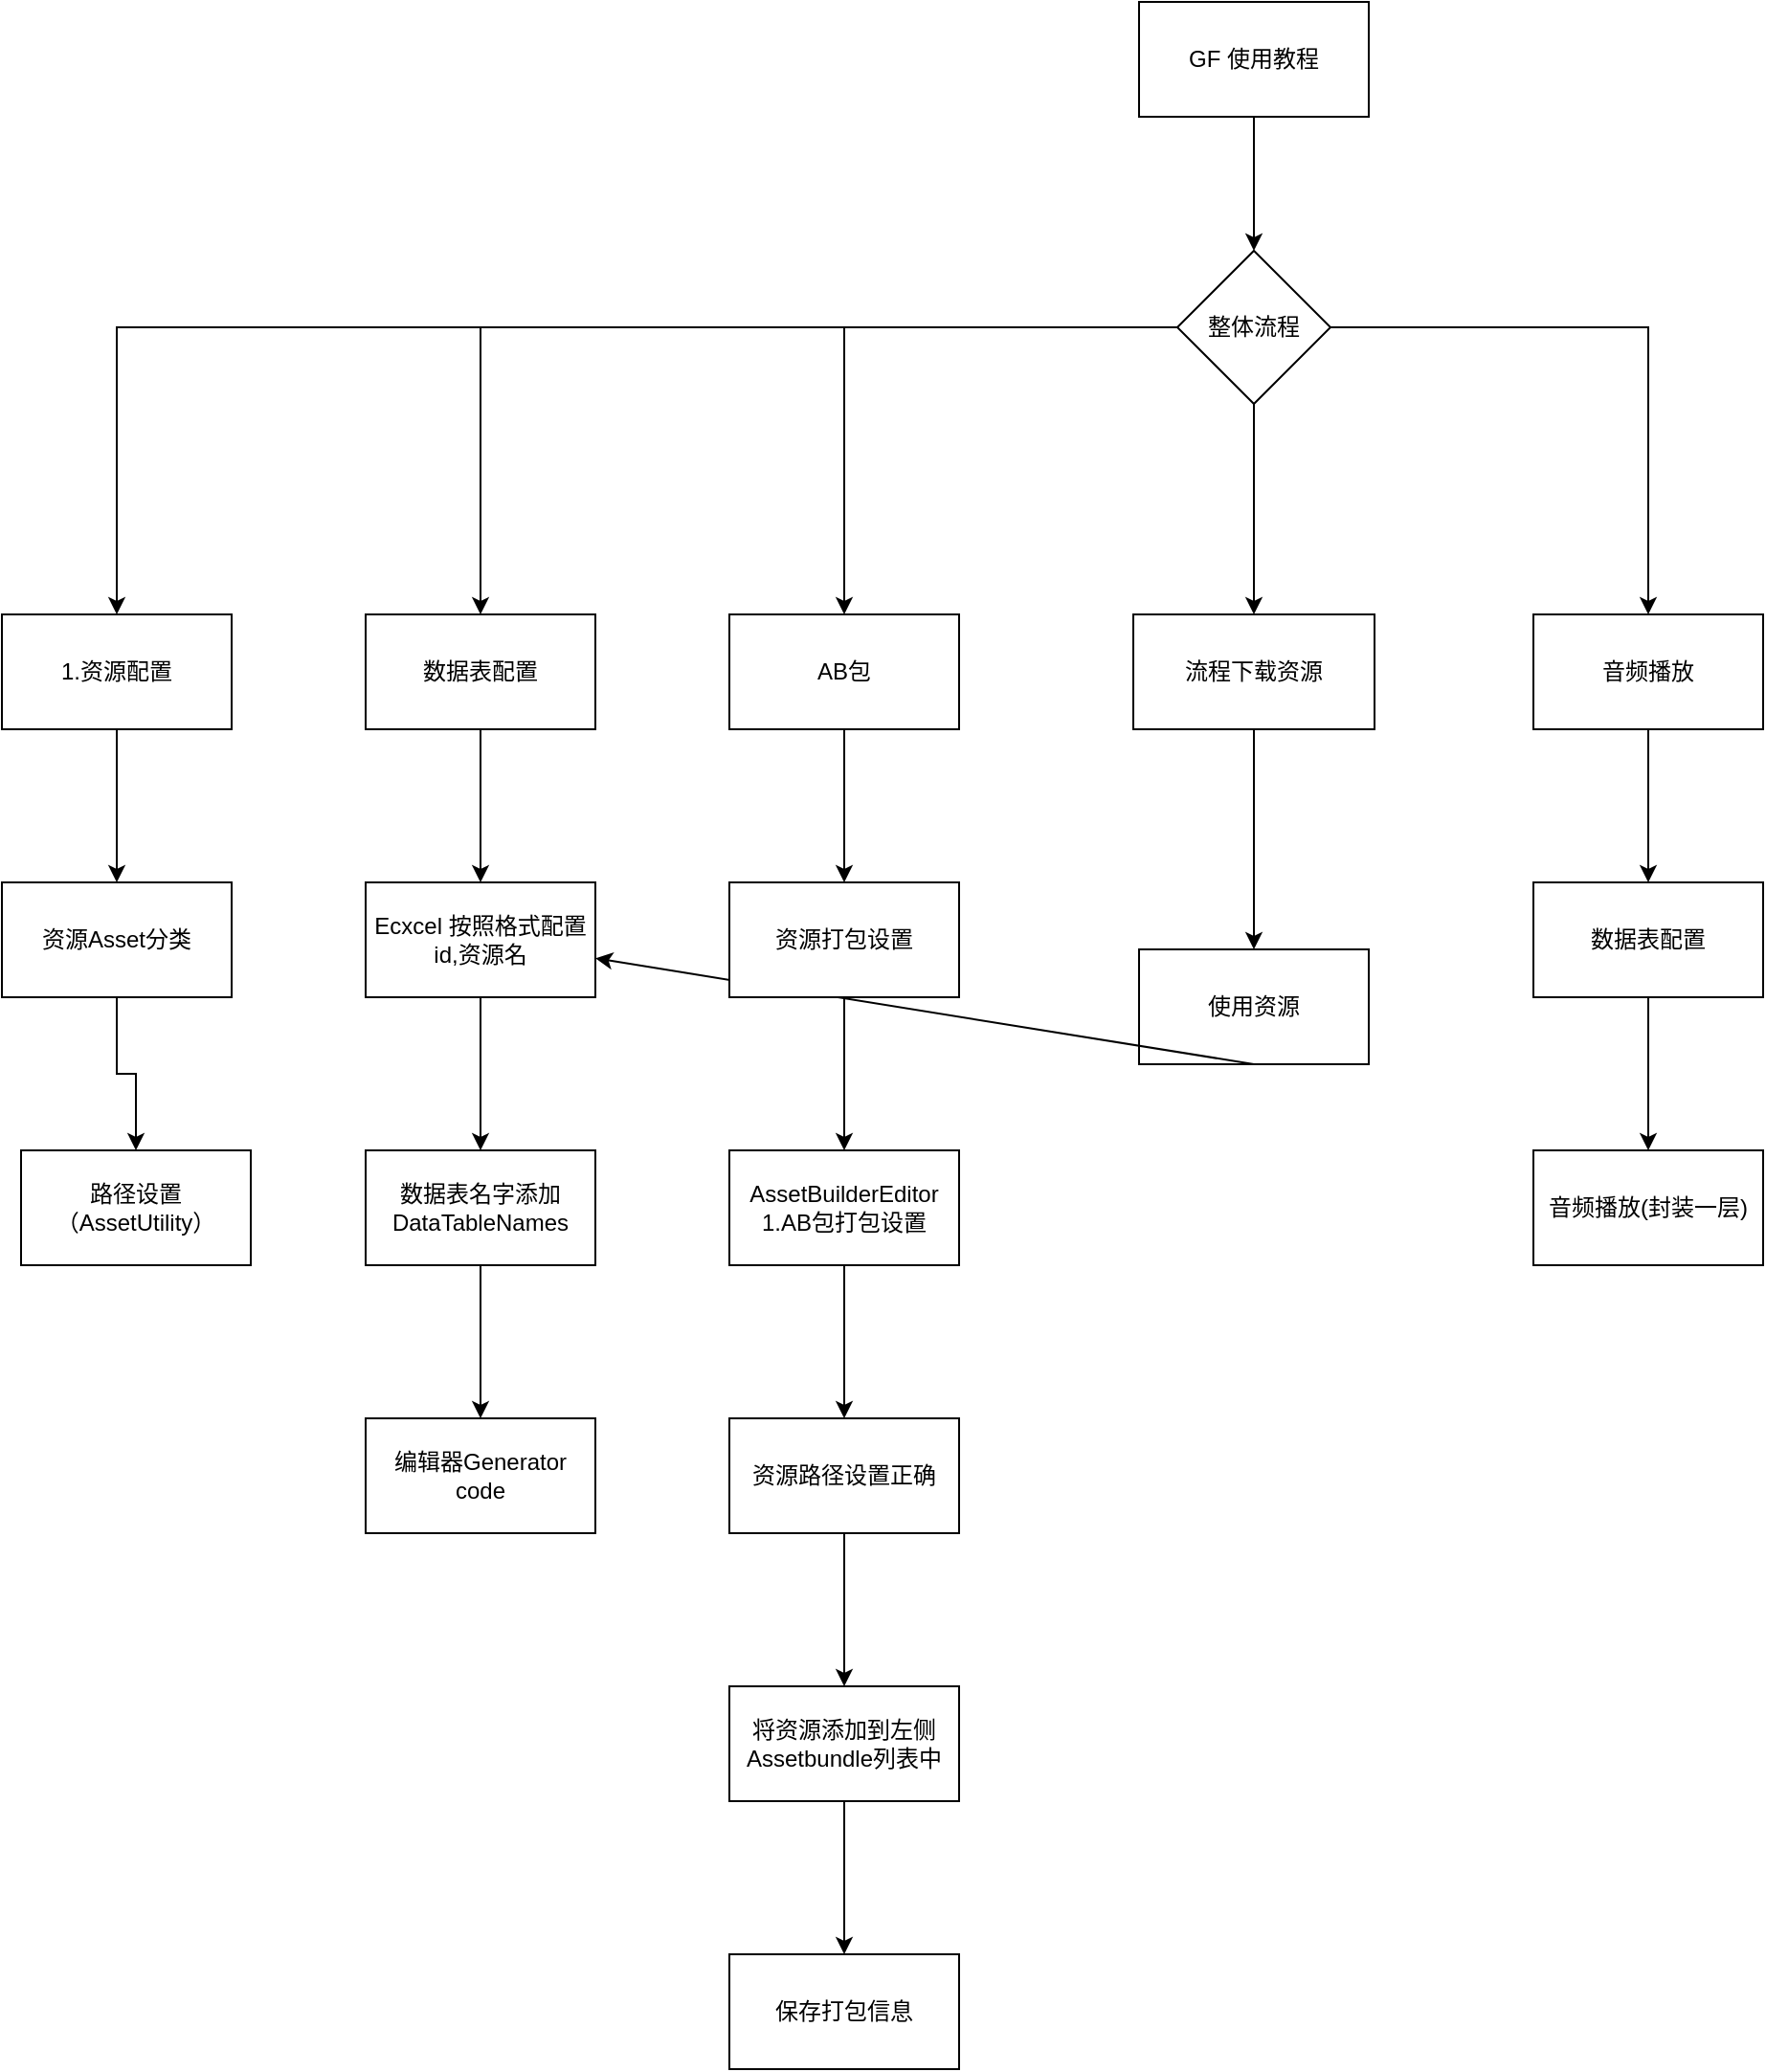 <mxfile version="17.4.6" type="github">
  <diagram id="HpOSS6kOypSDirpP8hp-" name="Page-1">
    <mxGraphModel dx="2249" dy="794" grid="1" gridSize="10" guides="1" tooltips="1" connect="1" arrows="1" fold="1" page="1" pageScale="1" pageWidth="827" pageHeight="1169" math="0" shadow="0">
      <root>
        <mxCell id="0" />
        <mxCell id="1" parent="0" />
        <mxCell id="rVM8KvHl8B6dSEVdVxGW-6" value="" style="edgeStyle=orthogonalEdgeStyle;rounded=0;orthogonalLoop=1;jettySize=auto;html=1;fontColor=#2BFF00;" parent="1" source="up5BptlEYTzPWFOoVqqi-2" target="rVM8KvHl8B6dSEVdVxGW-5" edge="1">
          <mxGeometry relative="1" as="geometry" />
        </mxCell>
        <mxCell id="up5BptlEYTzPWFOoVqqi-2" value="GF 使用教程" style="whiteSpace=wrap;html=1;" parent="1" vertex="1">
          <mxGeometry x="354" y="60" width="120" height="60" as="geometry" />
        </mxCell>
        <mxCell id="rVM8KvHl8B6dSEVdVxGW-8" value="" style="edgeStyle=orthogonalEdgeStyle;rounded=0;orthogonalLoop=1;jettySize=auto;html=1;fontColor=#2BFF00;" parent="1" source="rVM8KvHl8B6dSEVdVxGW-5" target="rVM8KvHl8B6dSEVdVxGW-7" edge="1">
          <mxGeometry relative="1" as="geometry" />
        </mxCell>
        <mxCell id="rVM8KvHl8B6dSEVdVxGW-10" value="" style="edgeStyle=orthogonalEdgeStyle;rounded=0;orthogonalLoop=1;jettySize=auto;html=1;fontColor=#2BFF00;" parent="1" source="rVM8KvHl8B6dSEVdVxGW-5" target="rVM8KvHl8B6dSEVdVxGW-9" edge="1">
          <mxGeometry relative="1" as="geometry" />
        </mxCell>
        <mxCell id="rVM8KvHl8B6dSEVdVxGW-12" value="" style="edgeStyle=orthogonalEdgeStyle;rounded=0;orthogonalLoop=1;jettySize=auto;html=1;fontColor=#2BFF00;" parent="1" source="rVM8KvHl8B6dSEVdVxGW-5" target="rVM8KvHl8B6dSEVdVxGW-11" edge="1">
          <mxGeometry relative="1" as="geometry" />
        </mxCell>
        <mxCell id="rVM8KvHl8B6dSEVdVxGW-20" value="" style="edgeStyle=orthogonalEdgeStyle;rounded=0;orthogonalLoop=1;jettySize=auto;html=1;fontColor=#2BFF00;" parent="1" source="rVM8KvHl8B6dSEVdVxGW-5" target="rVM8KvHl8B6dSEVdVxGW-19" edge="1">
          <mxGeometry relative="1" as="geometry" />
        </mxCell>
        <mxCell id="rVM8KvHl8B6dSEVdVxGW-24" value="" style="edgeStyle=orthogonalEdgeStyle;rounded=0;orthogonalLoop=1;jettySize=auto;html=1;fontColor=#2BFF00;" parent="1" source="rVM8KvHl8B6dSEVdVxGW-5" target="rVM8KvHl8B6dSEVdVxGW-23" edge="1">
          <mxGeometry relative="1" as="geometry" />
        </mxCell>
        <mxCell id="rVM8KvHl8B6dSEVdVxGW-5" value="整体流程&lt;br&gt;" style="rhombus;whiteSpace=wrap;html=1;" parent="1" vertex="1">
          <mxGeometry x="374" y="190" width="80" height="80" as="geometry" />
        </mxCell>
        <mxCell id="rVM8KvHl8B6dSEVdVxGW-14" value="" style="edgeStyle=orthogonalEdgeStyle;rounded=0;orthogonalLoop=1;jettySize=auto;html=1;fontColor=#2BFF00;" parent="1" source="rVM8KvHl8B6dSEVdVxGW-7" target="rVM8KvHl8B6dSEVdVxGW-13" edge="1">
          <mxGeometry relative="1" as="geometry" />
        </mxCell>
        <mxCell id="rVM8KvHl8B6dSEVdVxGW-7" value="1.资源配置" style="whiteSpace=wrap;html=1;" parent="1" vertex="1">
          <mxGeometry x="-240" y="380" width="120" height="60" as="geometry" />
        </mxCell>
        <mxCell id="rVM8KvHl8B6dSEVdVxGW-18" value="" style="edgeStyle=orthogonalEdgeStyle;rounded=0;orthogonalLoop=1;jettySize=auto;html=1;fontColor=#2BFF00;" parent="1" source="rVM8KvHl8B6dSEVdVxGW-9" target="rVM8KvHl8B6dSEVdVxGW-17" edge="1">
          <mxGeometry relative="1" as="geometry" />
        </mxCell>
        <mxCell id="rVM8KvHl8B6dSEVdVxGW-9" value="数据表配置" style="whiteSpace=wrap;html=1;" parent="1" vertex="1">
          <mxGeometry x="-50" y="380" width="120" height="60" as="geometry" />
        </mxCell>
        <mxCell id="TkLbRkRo6aA2VLXPAFhS-2" value="" style="edgeStyle=orthogonalEdgeStyle;rounded=0;orthogonalLoop=1;jettySize=auto;html=1;" parent="1" source="rVM8KvHl8B6dSEVdVxGW-11" target="TkLbRkRo6aA2VLXPAFhS-1" edge="1">
          <mxGeometry relative="1" as="geometry" />
        </mxCell>
        <mxCell id="rVM8KvHl8B6dSEVdVxGW-11" value="AB包" style="whiteSpace=wrap;html=1;" parent="1" vertex="1">
          <mxGeometry x="140" y="380" width="120" height="60" as="geometry" />
        </mxCell>
        <mxCell id="rVM8KvHl8B6dSEVdVxGW-16" value="" style="edgeStyle=orthogonalEdgeStyle;rounded=0;orthogonalLoop=1;jettySize=auto;html=1;fontColor=#2BFF00;" parent="1" source="rVM8KvHl8B6dSEVdVxGW-13" target="rVM8KvHl8B6dSEVdVxGW-15" edge="1">
          <mxGeometry relative="1" as="geometry" />
        </mxCell>
        <mxCell id="rVM8KvHl8B6dSEVdVxGW-13" value="资源Asset分类" style="whiteSpace=wrap;html=1;" parent="1" vertex="1">
          <mxGeometry x="-240" y="520" width="120" height="60" as="geometry" />
        </mxCell>
        <mxCell id="rVM8KvHl8B6dSEVdVxGW-15" value="路径设置（AssetUtility）" style="whiteSpace=wrap;html=1;" parent="1" vertex="1">
          <mxGeometry x="-230" y="660" width="120" height="60" as="geometry" />
        </mxCell>
        <mxCell id="rVM8KvHl8B6dSEVdVxGW-29" value="" style="edgeStyle=orthogonalEdgeStyle;rounded=0;orthogonalLoop=1;jettySize=auto;html=1;fontColor=#2BFF00;" parent="1" source="rVM8KvHl8B6dSEVdVxGW-17" target="rVM8KvHl8B6dSEVdVxGW-28" edge="1">
          <mxGeometry relative="1" as="geometry" />
        </mxCell>
        <mxCell id="rVM8KvHl8B6dSEVdVxGW-17" value="Ecxcel 按照格式配置&lt;br&gt;id,资源名" style="whiteSpace=wrap;html=1;" parent="1" vertex="1">
          <mxGeometry x="-50" y="520" width="120" height="60" as="geometry" />
        </mxCell>
        <mxCell id="mfnhDOxPS1xmTBrt-Prv-2" value="" style="edgeStyle=orthogonalEdgeStyle;rounded=0;orthogonalLoop=1;jettySize=auto;html=1;" edge="1" parent="1" source="rVM8KvHl8B6dSEVdVxGW-19" target="mfnhDOxPS1xmTBrt-Prv-1">
          <mxGeometry relative="1" as="geometry" />
        </mxCell>
        <mxCell id="rVM8KvHl8B6dSEVdVxGW-19" value="音频播放" style="whiteSpace=wrap;html=1;" parent="1" vertex="1">
          <mxGeometry x="560" y="380" width="120" height="60" as="geometry" />
        </mxCell>
        <mxCell id="rVM8KvHl8B6dSEVdVxGW-26" value="" style="edgeStyle=orthogonalEdgeStyle;rounded=0;orthogonalLoop=1;jettySize=auto;html=1;fontColor=#2BFF00;" parent="1" source="rVM8KvHl8B6dSEVdVxGW-23" target="rVM8KvHl8B6dSEVdVxGW-25" edge="1">
          <mxGeometry relative="1" as="geometry" />
        </mxCell>
        <mxCell id="rVM8KvHl8B6dSEVdVxGW-23" value="流程下载资源&lt;br&gt;" style="whiteSpace=wrap;html=1;" parent="1" vertex="1">
          <mxGeometry x="351" y="380" width="126" height="60" as="geometry" />
        </mxCell>
        <mxCell id="rVM8KvHl8B6dSEVdVxGW-25" value="使用资源&lt;br&gt;" style="whiteSpace=wrap;html=1;" parent="1" vertex="1">
          <mxGeometry x="354" y="555" width="120" height="60" as="geometry" />
        </mxCell>
        <mxCell id="rVM8KvHl8B6dSEVdVxGW-27" value="" style="endArrow=classic;html=1;rounded=0;fontColor=#2BFF00;exitX=0.5;exitY=1;exitDx=0;exitDy=0;" parent="1" source="rVM8KvHl8B6dSEVdVxGW-25" target="rVM8KvHl8B6dSEVdVxGW-17" edge="1">
          <mxGeometry width="50" height="50" relative="1" as="geometry">
            <mxPoint x="410" y="590" as="sourcePoint" />
            <mxPoint x="400" y="550" as="targetPoint" />
          </mxGeometry>
        </mxCell>
        <mxCell id="I-NFAw-u0GaqJ13o2QZn-6" value="" style="edgeStyle=orthogonalEdgeStyle;rounded=0;orthogonalLoop=1;jettySize=auto;html=1;" parent="1" source="rVM8KvHl8B6dSEVdVxGW-28" target="I-NFAw-u0GaqJ13o2QZn-5" edge="1">
          <mxGeometry relative="1" as="geometry" />
        </mxCell>
        <mxCell id="rVM8KvHl8B6dSEVdVxGW-28" value="数据表名字添加&lt;br&gt;DataTableNames" style="whiteSpace=wrap;html=1;" parent="1" vertex="1">
          <mxGeometry x="-50" y="660" width="120" height="60" as="geometry" />
        </mxCell>
        <mxCell id="TkLbRkRo6aA2VLXPAFhS-4" value="" style="edgeStyle=orthogonalEdgeStyle;rounded=0;orthogonalLoop=1;jettySize=auto;html=1;" parent="1" source="TkLbRkRo6aA2VLXPAFhS-1" target="TkLbRkRo6aA2VLXPAFhS-3" edge="1">
          <mxGeometry relative="1" as="geometry" />
        </mxCell>
        <mxCell id="TkLbRkRo6aA2VLXPAFhS-1" value="资源打包设置" style="whiteSpace=wrap;html=1;" parent="1" vertex="1">
          <mxGeometry x="140" y="520" width="120" height="60" as="geometry" />
        </mxCell>
        <mxCell id="I-NFAw-u0GaqJ13o2QZn-8" value="" style="edgeStyle=orthogonalEdgeStyle;rounded=0;orthogonalLoop=1;jettySize=auto;html=1;" parent="1" source="TkLbRkRo6aA2VLXPAFhS-3" target="I-NFAw-u0GaqJ13o2QZn-7" edge="1">
          <mxGeometry relative="1" as="geometry" />
        </mxCell>
        <mxCell id="TkLbRkRo6aA2VLXPAFhS-3" value="AssetBuilderEditor&lt;br&gt;1.AB包打包设置" style="whiteSpace=wrap;html=1;" parent="1" vertex="1">
          <mxGeometry x="140" y="660" width="120" height="60" as="geometry" />
        </mxCell>
        <mxCell id="I-NFAw-u0GaqJ13o2QZn-5" value="编辑器Generator code" style="whiteSpace=wrap;html=1;" parent="1" vertex="1">
          <mxGeometry x="-50" y="800" width="120" height="60" as="geometry" />
        </mxCell>
        <mxCell id="I-NFAw-u0GaqJ13o2QZn-10" value="" style="edgeStyle=orthogonalEdgeStyle;rounded=0;orthogonalLoop=1;jettySize=auto;html=1;" parent="1" source="I-NFAw-u0GaqJ13o2QZn-7" target="I-NFAw-u0GaqJ13o2QZn-9" edge="1">
          <mxGeometry relative="1" as="geometry" />
        </mxCell>
        <mxCell id="I-NFAw-u0GaqJ13o2QZn-7" value="资源路径设置正确" style="whiteSpace=wrap;html=1;" parent="1" vertex="1">
          <mxGeometry x="140" y="800" width="120" height="60" as="geometry" />
        </mxCell>
        <mxCell id="I-NFAw-u0GaqJ13o2QZn-12" value="" style="edgeStyle=orthogonalEdgeStyle;rounded=0;orthogonalLoop=1;jettySize=auto;html=1;" parent="1" source="I-NFAw-u0GaqJ13o2QZn-9" target="I-NFAw-u0GaqJ13o2QZn-11" edge="1">
          <mxGeometry relative="1" as="geometry" />
        </mxCell>
        <mxCell id="I-NFAw-u0GaqJ13o2QZn-9" value="将资源添加到左侧Assetbundle列表中" style="whiteSpace=wrap;html=1;" parent="1" vertex="1">
          <mxGeometry x="140" y="940" width="120" height="60" as="geometry" />
        </mxCell>
        <mxCell id="I-NFAw-u0GaqJ13o2QZn-11" value="保存打包信息" style="whiteSpace=wrap;html=1;" parent="1" vertex="1">
          <mxGeometry x="140" y="1080" width="120" height="60" as="geometry" />
        </mxCell>
        <mxCell id="mfnhDOxPS1xmTBrt-Prv-4" value="" style="edgeStyle=orthogonalEdgeStyle;rounded=0;orthogonalLoop=1;jettySize=auto;html=1;" edge="1" parent="1" source="mfnhDOxPS1xmTBrt-Prv-1" target="mfnhDOxPS1xmTBrt-Prv-3">
          <mxGeometry relative="1" as="geometry" />
        </mxCell>
        <mxCell id="mfnhDOxPS1xmTBrt-Prv-1" value="数据表配置" style="whiteSpace=wrap;html=1;" vertex="1" parent="1">
          <mxGeometry x="560" y="520" width="120" height="60" as="geometry" />
        </mxCell>
        <mxCell id="mfnhDOxPS1xmTBrt-Prv-3" value="音频播放(封装一层)" style="whiteSpace=wrap;html=1;" vertex="1" parent="1">
          <mxGeometry x="560" y="660" width="120" height="60" as="geometry" />
        </mxCell>
      </root>
    </mxGraphModel>
  </diagram>
</mxfile>

